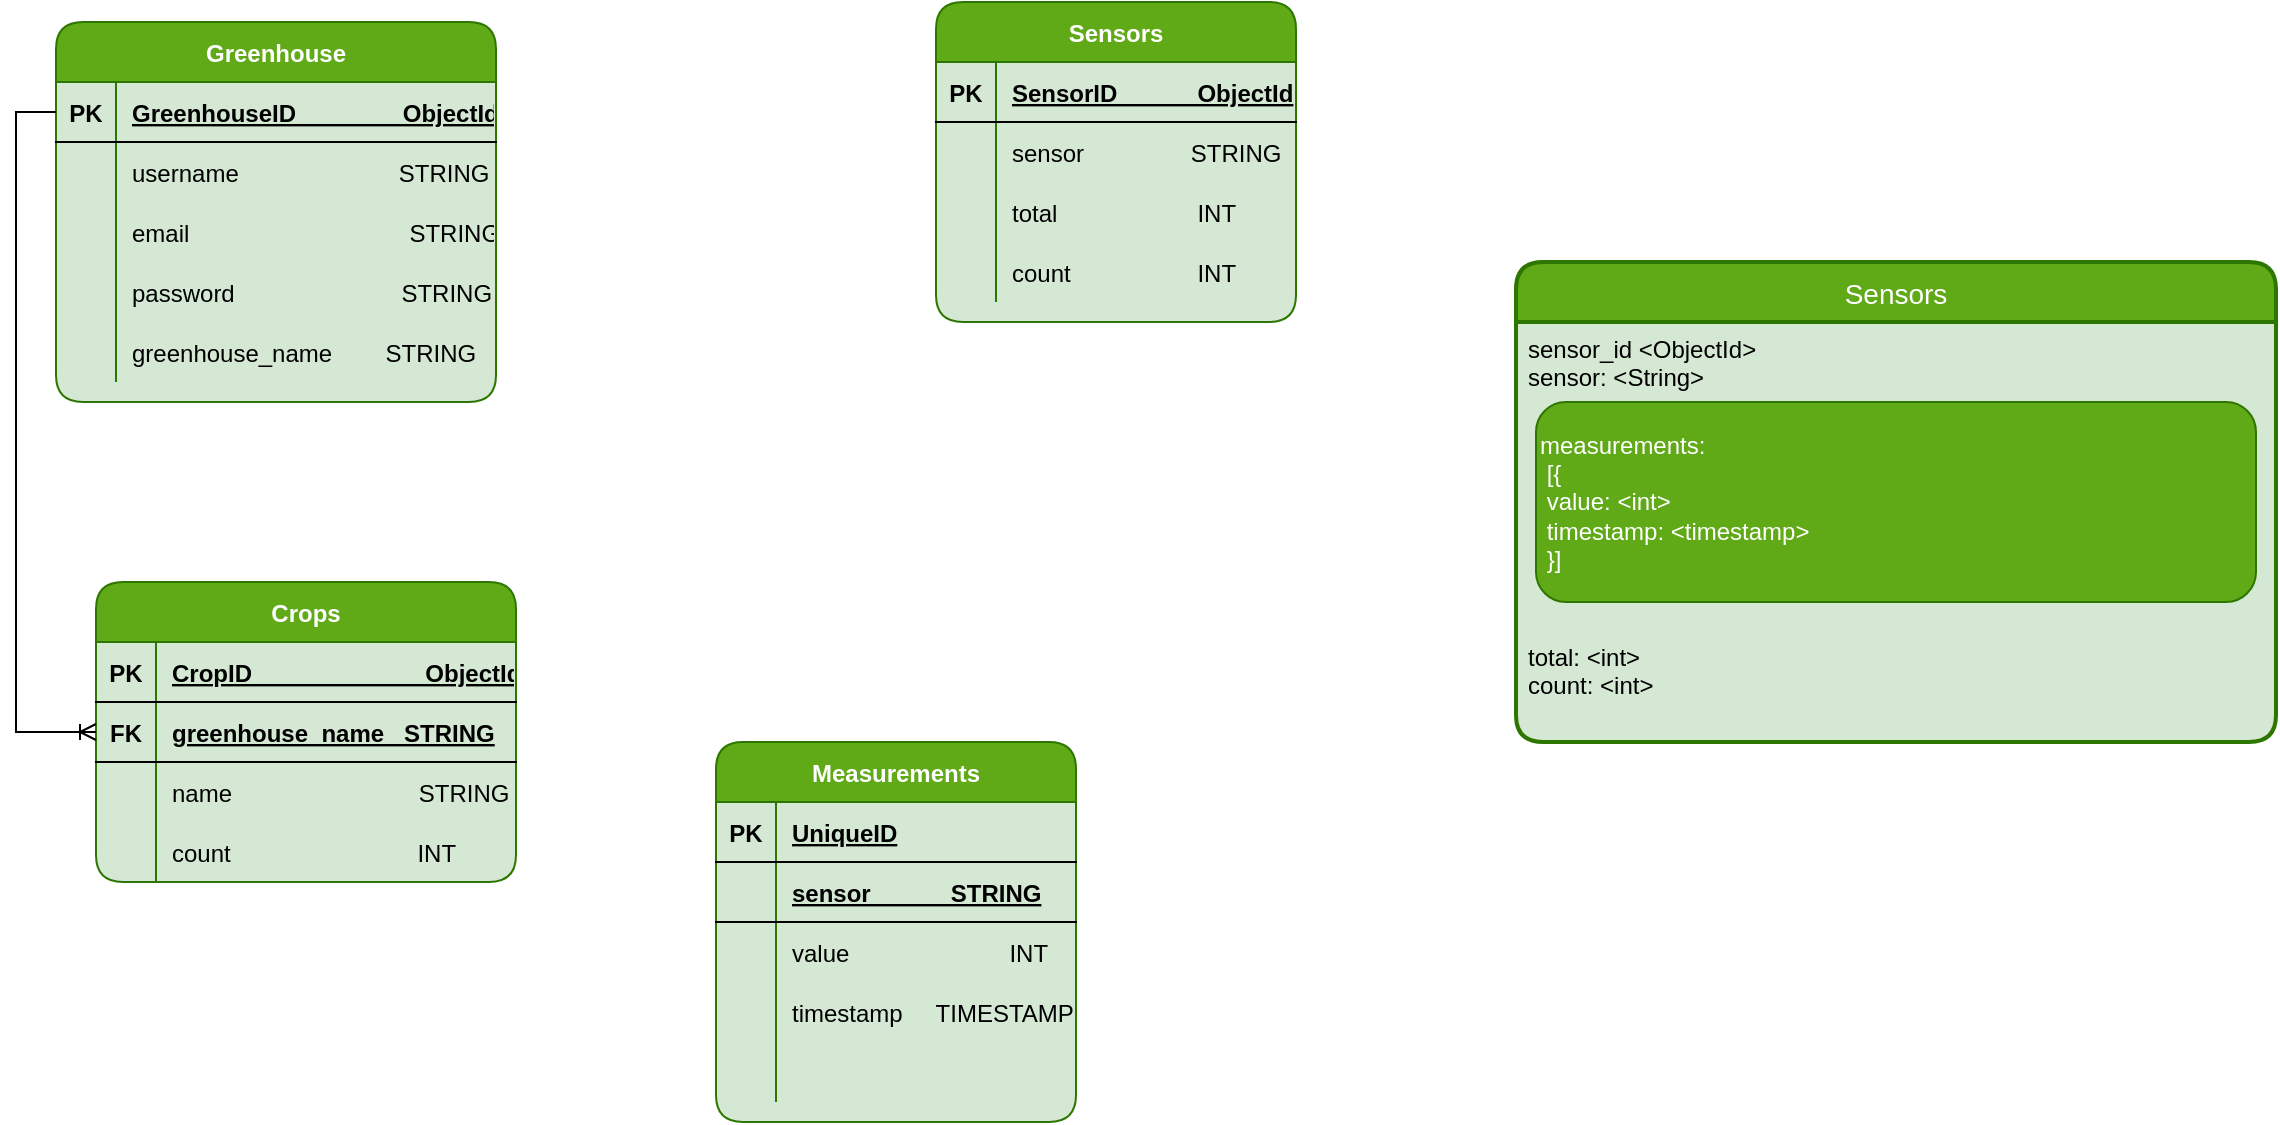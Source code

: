 <mxfile version="14.8.3" type="github">
  <diagram id="R2lEEEUBdFMjLlhIrx00" name="Page-1">
    <mxGraphModel dx="1422" dy="780" grid="1" gridSize="10" guides="1" tooltips="1" connect="1" arrows="1" fold="1" page="1" pageScale="1" pageWidth="850" pageHeight="1100" math="0" shadow="0" extFonts="Permanent Marker^https://fonts.googleapis.com/css?family=Permanent+Marker">
      <root>
        <mxCell id="0" />
        <mxCell id="1" parent="0" />
        <mxCell id="7o4p5aFScfs_D29SADF1-1" value="Sensors" style="swimlane;childLayout=stackLayout;horizontal=1;startSize=30;horizontalStack=0;fontSize=14;fontStyle=0;strokeWidth=2;resizeParent=0;resizeLast=1;shadow=0;dashed=0;align=center;fillColor=#60a917;strokeColor=#2D7600;fontColor=#ffffff;swimlaneFillColor=#D5E8D4;rounded=1;" parent="1" vertex="1">
          <mxGeometry x="800" y="200" width="380" height="240" as="geometry" />
        </mxCell>
        <mxCell id="7o4p5aFScfs_D29SADF1-2" value="sensor_id &lt;ObjectId&gt;&#xa;sensor: &lt;String&gt;&#xa;  &#xa;&#xa;&#xa;&#xa;&#xa;&#xa;&#xa;&#xa;&#xa;total: &lt;int&gt;&#xa;count: &lt;int&gt;" style="align=left;strokeColor=none;fillColor=none;spacingLeft=4;fontSize=12;verticalAlign=top;resizable=0;rotatable=0;part=1;rounded=1;" parent="7o4p5aFScfs_D29SADF1-1" vertex="1">
          <mxGeometry y="30" width="380" height="210" as="geometry" />
        </mxCell>
        <mxCell id="C2yHdCh-QvhLT68nOzRH-1" value="&lt;span style=&quot;white-space: pre&quot;&gt;measurements:&lt;br&gt;&lt;span style=&quot;white-space: pre&quot;&gt; &lt;/span&gt;[{ &lt;/span&gt;&lt;br&gt;&lt;span style=&quot;white-space: pre&quot;&gt; &lt;/span&gt;value: &amp;lt;int&amp;gt;&lt;br&gt;&lt;span&gt;&lt;span style=&quot;white-space: pre&quot;&gt; &lt;/span&gt;timestamp: &amp;lt;timestamp&amp;gt;&lt;br&gt;&lt;span style=&quot;white-space: pre&quot;&gt; &lt;/span&gt;}]&lt;br&gt;&lt;/span&gt;" style="whiteSpace=wrap;html=1;align=left;fillColor=#60a917;strokeColor=#2D7600;fontColor=#ffffff;rounded=1;" parent="1" vertex="1">
          <mxGeometry x="810" y="270" width="360" height="100" as="geometry" />
        </mxCell>
        <mxCell id="nuL81yX658KxnBciQSjK-1" value="Greenhouse" style="shape=table;startSize=30;container=1;collapsible=1;childLayout=tableLayout;fixedRows=1;rowLines=0;fontStyle=1;align=center;resizeLast=1;rounded=1;fillColor=#60a917;strokeColor=#2D7600;fontColor=#ffffff;swimlaneFillColor=#D5E8D4;" parent="1" vertex="1">
          <mxGeometry x="70" y="80" width="220" height="190" as="geometry" />
        </mxCell>
        <mxCell id="nuL81yX658KxnBciQSjK-2" value="" style="shape=partialRectangle;collapsible=0;dropTarget=0;pointerEvents=0;fillColor=none;top=0;left=0;bottom=1;right=0;points=[[0,0.5],[1,0.5]];portConstraint=eastwest;rounded=1;" parent="nuL81yX658KxnBciQSjK-1" vertex="1">
          <mxGeometry y="30" width="220" height="30" as="geometry" />
        </mxCell>
        <mxCell id="nuL81yX658KxnBciQSjK-3" value="PK" style="shape=partialRectangle;connectable=0;fillColor=none;top=0;left=0;bottom=0;right=0;fontStyle=1;overflow=hidden;rounded=1;" parent="nuL81yX658KxnBciQSjK-2" vertex="1">
          <mxGeometry width="30" height="30" as="geometry" />
        </mxCell>
        <mxCell id="nuL81yX658KxnBciQSjK-4" value="GreenhouseID                ObjectId" style="shape=partialRectangle;connectable=0;fillColor=none;top=0;left=0;bottom=0;right=0;align=left;spacingLeft=6;fontStyle=5;overflow=hidden;rounded=1;" parent="nuL81yX658KxnBciQSjK-2" vertex="1">
          <mxGeometry x="30" width="190" height="30" as="geometry" />
        </mxCell>
        <mxCell id="nuL81yX658KxnBciQSjK-5" value="" style="shape=partialRectangle;collapsible=0;dropTarget=0;pointerEvents=0;fillColor=none;top=0;left=0;bottom=0;right=0;points=[[0,0.5],[1,0.5]];portConstraint=eastwest;rounded=1;" parent="nuL81yX658KxnBciQSjK-1" vertex="1">
          <mxGeometry y="60" width="220" height="30" as="geometry" />
        </mxCell>
        <mxCell id="nuL81yX658KxnBciQSjK-6" value="" style="shape=partialRectangle;connectable=0;fillColor=none;top=0;left=0;bottom=0;right=0;editable=1;overflow=hidden;rounded=1;" parent="nuL81yX658KxnBciQSjK-5" vertex="1">
          <mxGeometry width="30" height="30" as="geometry" />
        </mxCell>
        <mxCell id="nuL81yX658KxnBciQSjK-7" value="username                        STRING    " style="shape=partialRectangle;connectable=0;fillColor=none;top=0;left=0;bottom=0;right=0;align=left;spacingLeft=6;overflow=hidden;rounded=1;" parent="nuL81yX658KxnBciQSjK-5" vertex="1">
          <mxGeometry x="30" width="190" height="30" as="geometry" />
        </mxCell>
        <mxCell id="nuL81yX658KxnBciQSjK-8" value="" style="shape=partialRectangle;collapsible=0;dropTarget=0;pointerEvents=0;fillColor=none;top=0;left=0;bottom=0;right=0;points=[[0,0.5],[1,0.5]];portConstraint=eastwest;rounded=1;" parent="nuL81yX658KxnBciQSjK-1" vertex="1">
          <mxGeometry y="90" width="220" height="30" as="geometry" />
        </mxCell>
        <mxCell id="nuL81yX658KxnBciQSjK-9" value="" style="shape=partialRectangle;connectable=0;fillColor=none;top=0;left=0;bottom=0;right=0;editable=1;overflow=hidden;rounded=1;" parent="nuL81yX658KxnBciQSjK-8" vertex="1">
          <mxGeometry width="30" height="30" as="geometry" />
        </mxCell>
        <mxCell id="nuL81yX658KxnBciQSjK-10" value="email                                 STRING" style="shape=partialRectangle;connectable=0;fillColor=none;top=0;left=0;bottom=0;right=0;align=left;spacingLeft=6;overflow=hidden;rounded=1;" parent="nuL81yX658KxnBciQSjK-8" vertex="1">
          <mxGeometry x="30" width="190" height="30" as="geometry" />
        </mxCell>
        <mxCell id="nuL81yX658KxnBciQSjK-11" value="" style="shape=partialRectangle;collapsible=0;dropTarget=0;pointerEvents=0;fillColor=none;top=0;left=0;bottom=0;right=0;points=[[0,0.5],[1,0.5]];portConstraint=eastwest;rounded=1;" parent="nuL81yX658KxnBciQSjK-1" vertex="1">
          <mxGeometry y="120" width="220" height="30" as="geometry" />
        </mxCell>
        <mxCell id="nuL81yX658KxnBciQSjK-12" value="" style="shape=partialRectangle;connectable=0;fillColor=none;top=0;left=0;bottom=0;right=0;editable=1;overflow=hidden;rounded=1;" parent="nuL81yX658KxnBciQSjK-11" vertex="1">
          <mxGeometry width="30" height="30" as="geometry" />
        </mxCell>
        <mxCell id="nuL81yX658KxnBciQSjK-13" value="password                         STRING" style="shape=partialRectangle;connectable=0;fillColor=none;top=0;left=0;bottom=0;right=0;align=left;spacingLeft=6;overflow=hidden;rounded=1;" parent="nuL81yX658KxnBciQSjK-11" vertex="1">
          <mxGeometry x="30" width="190" height="30" as="geometry" />
        </mxCell>
        <mxCell id="nuL81yX658KxnBciQSjK-14" style="shape=partialRectangle;collapsible=0;dropTarget=0;pointerEvents=0;fillColor=none;top=0;left=0;bottom=0;right=0;points=[[0,0.5],[1,0.5]];portConstraint=eastwest;rounded=1;" parent="nuL81yX658KxnBciQSjK-1" vertex="1">
          <mxGeometry y="150" width="220" height="30" as="geometry" />
        </mxCell>
        <mxCell id="nuL81yX658KxnBciQSjK-15" style="shape=partialRectangle;connectable=0;fillColor=none;top=0;left=0;bottom=0;right=0;editable=1;overflow=hidden;rounded=1;" parent="nuL81yX658KxnBciQSjK-14" vertex="1">
          <mxGeometry width="30" height="30" as="geometry" />
        </mxCell>
        <mxCell id="nuL81yX658KxnBciQSjK-16" value="greenhouse_name        STRING" style="shape=partialRectangle;connectable=0;fillColor=none;top=0;left=0;bottom=0;right=0;align=left;spacingLeft=6;overflow=hidden;rounded=1;" parent="nuL81yX658KxnBciQSjK-14" vertex="1">
          <mxGeometry x="30" width="190" height="30" as="geometry" />
        </mxCell>
        <mxCell id="nuL81yX658KxnBciQSjK-20" value="Crops" style="shape=table;startSize=30;container=1;collapsible=1;childLayout=tableLayout;fixedRows=1;rowLines=0;fontStyle=1;align=center;resizeLast=1;rounded=1;fillColor=#60a917;strokeColor=#2D7600;fontColor=#ffffff;swimlaneFillColor=#D5E8D4;" parent="1" vertex="1">
          <mxGeometry x="90" y="360" width="210" height="150" as="geometry" />
        </mxCell>
        <mxCell id="nuL81yX658KxnBciQSjK-21" value="" style="shape=partialRectangle;collapsible=0;dropTarget=0;pointerEvents=0;fillColor=none;top=0;left=0;bottom=1;right=0;points=[[0,0.5],[1,0.5]];portConstraint=eastwest;" parent="nuL81yX658KxnBciQSjK-20" vertex="1">
          <mxGeometry y="30" width="210" height="30" as="geometry" />
        </mxCell>
        <mxCell id="nuL81yX658KxnBciQSjK-22" value="PK" style="shape=partialRectangle;connectable=0;fillColor=none;top=0;left=0;bottom=0;right=0;fontStyle=1;overflow=hidden;" parent="nuL81yX658KxnBciQSjK-21" vertex="1">
          <mxGeometry width="30" height="30" as="geometry" />
        </mxCell>
        <mxCell id="nuL81yX658KxnBciQSjK-23" value="CropID                          ObjectId" style="shape=partialRectangle;connectable=0;fillColor=none;top=0;left=0;bottom=0;right=0;align=left;spacingLeft=6;fontStyle=5;overflow=hidden;" parent="nuL81yX658KxnBciQSjK-21" vertex="1">
          <mxGeometry x="30" width="180" height="30" as="geometry" />
        </mxCell>
        <mxCell id="nuL81yX658KxnBciQSjK-33" style="shape=partialRectangle;collapsible=0;dropTarget=0;pointerEvents=0;fillColor=none;top=0;left=0;bottom=1;right=0;points=[[0,0.5],[1,0.5]];portConstraint=eastwest;" parent="nuL81yX658KxnBciQSjK-20" vertex="1">
          <mxGeometry y="60" width="210" height="30" as="geometry" />
        </mxCell>
        <mxCell id="nuL81yX658KxnBciQSjK-34" value="FK" style="shape=partialRectangle;connectable=0;fillColor=none;top=0;left=0;bottom=0;right=0;fontStyle=1;overflow=hidden;" parent="nuL81yX658KxnBciQSjK-33" vertex="1">
          <mxGeometry width="30" height="30" as="geometry" />
        </mxCell>
        <mxCell id="nuL81yX658KxnBciQSjK-35" value="greenhouse_name   STRING" style="shape=partialRectangle;connectable=0;fillColor=none;top=0;left=0;bottom=0;right=0;align=left;spacingLeft=6;fontStyle=5;overflow=hidden;" parent="nuL81yX658KxnBciQSjK-33" vertex="1">
          <mxGeometry x="30" width="180" height="30" as="geometry" />
        </mxCell>
        <mxCell id="nuL81yX658KxnBciQSjK-24" value="" style="shape=partialRectangle;collapsible=0;dropTarget=0;pointerEvents=0;fillColor=none;top=0;left=0;bottom=0;right=0;points=[[0,0.5],[1,0.5]];portConstraint=eastwest;" parent="nuL81yX658KxnBciQSjK-20" vertex="1">
          <mxGeometry y="90" width="210" height="30" as="geometry" />
        </mxCell>
        <mxCell id="nuL81yX658KxnBciQSjK-25" value="" style="shape=partialRectangle;connectable=0;fillColor=none;top=0;left=0;bottom=0;right=0;editable=1;overflow=hidden;" parent="nuL81yX658KxnBciQSjK-24" vertex="1">
          <mxGeometry width="30" height="30" as="geometry" />
        </mxCell>
        <mxCell id="nuL81yX658KxnBciQSjK-26" value="name                            STRING" style="shape=partialRectangle;connectable=0;fillColor=none;top=0;left=0;bottom=0;right=0;align=left;spacingLeft=6;overflow=hidden;" parent="nuL81yX658KxnBciQSjK-24" vertex="1">
          <mxGeometry x="30" width="180" height="30" as="geometry" />
        </mxCell>
        <mxCell id="nuL81yX658KxnBciQSjK-27" value="" style="shape=partialRectangle;collapsible=0;dropTarget=0;pointerEvents=0;fillColor=none;top=0;left=0;bottom=0;right=0;points=[[0,0.5],[1,0.5]];portConstraint=eastwest;" parent="nuL81yX658KxnBciQSjK-20" vertex="1">
          <mxGeometry y="120" width="210" height="30" as="geometry" />
        </mxCell>
        <mxCell id="nuL81yX658KxnBciQSjK-28" value="" style="shape=partialRectangle;connectable=0;fillColor=none;top=0;left=0;bottom=0;right=0;editable=1;overflow=hidden;" parent="nuL81yX658KxnBciQSjK-27" vertex="1">
          <mxGeometry width="30" height="30" as="geometry" />
        </mxCell>
        <mxCell id="nuL81yX658KxnBciQSjK-29" value="count                            INT" style="shape=partialRectangle;connectable=0;fillColor=none;top=0;left=0;bottom=0;right=0;align=left;spacingLeft=6;overflow=hidden;" parent="nuL81yX658KxnBciQSjK-27" vertex="1">
          <mxGeometry x="30" width="180" height="30" as="geometry" />
        </mxCell>
        <mxCell id="nuL81yX658KxnBciQSjK-39" style="edgeStyle=orthogonalEdgeStyle;rounded=0;orthogonalLoop=1;jettySize=auto;html=1;exitX=0;exitY=0.5;exitDx=0;exitDy=0;entryX=0;entryY=0.5;entryDx=0;entryDy=0;endArrow=ERoneToMany;endFill=0;" parent="1" source="nuL81yX658KxnBciQSjK-2" target="nuL81yX658KxnBciQSjK-33" edge="1">
          <mxGeometry relative="1" as="geometry" />
        </mxCell>
        <mxCell id="nuL81yX658KxnBciQSjK-40" value="Sensors" style="shape=table;startSize=30;container=1;collapsible=1;childLayout=tableLayout;fixedRows=1;rowLines=0;fontStyle=1;align=center;resizeLast=1;rounded=1;fillColor=#60a917;strokeColor=#2D7600;fontColor=#ffffff;swimlaneFillColor=#D5E8D4;" parent="1" vertex="1">
          <mxGeometry x="510" y="70" width="180" height="160" as="geometry" />
        </mxCell>
        <mxCell id="nuL81yX658KxnBciQSjK-41" value="" style="shape=partialRectangle;collapsible=0;dropTarget=0;pointerEvents=0;fillColor=none;top=0;left=0;bottom=1;right=0;points=[[0,0.5],[1,0.5]];portConstraint=eastwest;" parent="nuL81yX658KxnBciQSjK-40" vertex="1">
          <mxGeometry y="30" width="180" height="30" as="geometry" />
        </mxCell>
        <mxCell id="nuL81yX658KxnBciQSjK-42" value="PK" style="shape=partialRectangle;connectable=0;fillColor=none;top=0;left=0;bottom=0;right=0;fontStyle=1;overflow=hidden;" parent="nuL81yX658KxnBciQSjK-41" vertex="1">
          <mxGeometry width="30" height="30" as="geometry" />
        </mxCell>
        <mxCell id="nuL81yX658KxnBciQSjK-43" value="SensorID            ObjectId" style="shape=partialRectangle;connectable=0;fillColor=none;top=0;left=0;bottom=0;right=0;align=left;spacingLeft=6;fontStyle=5;overflow=hidden;" parent="nuL81yX658KxnBciQSjK-41" vertex="1">
          <mxGeometry x="30" width="150" height="30" as="geometry" />
        </mxCell>
        <mxCell id="nuL81yX658KxnBciQSjK-44" value="" style="shape=partialRectangle;collapsible=0;dropTarget=0;pointerEvents=0;fillColor=none;top=0;left=0;bottom=0;right=0;points=[[0,0.5],[1,0.5]];portConstraint=eastwest;" parent="nuL81yX658KxnBciQSjK-40" vertex="1">
          <mxGeometry y="60" width="180" height="30" as="geometry" />
        </mxCell>
        <mxCell id="nuL81yX658KxnBciQSjK-45" value="" style="shape=partialRectangle;connectable=0;fillColor=none;top=0;left=0;bottom=0;right=0;editable=1;overflow=hidden;" parent="nuL81yX658KxnBciQSjK-44" vertex="1">
          <mxGeometry width="30" height="30" as="geometry" />
        </mxCell>
        <mxCell id="nuL81yX658KxnBciQSjK-46" value="sensor                STRING" style="shape=partialRectangle;connectable=0;fillColor=none;top=0;left=0;bottom=0;right=0;align=left;spacingLeft=6;overflow=hidden;" parent="nuL81yX658KxnBciQSjK-44" vertex="1">
          <mxGeometry x="30" width="150" height="30" as="geometry" />
        </mxCell>
        <mxCell id="nuL81yX658KxnBciQSjK-47" value="" style="shape=partialRectangle;collapsible=0;dropTarget=0;pointerEvents=0;fillColor=none;top=0;left=0;bottom=0;right=0;points=[[0,0.5],[1,0.5]];portConstraint=eastwest;" parent="nuL81yX658KxnBciQSjK-40" vertex="1">
          <mxGeometry y="90" width="180" height="30" as="geometry" />
        </mxCell>
        <mxCell id="nuL81yX658KxnBciQSjK-48" value="" style="shape=partialRectangle;connectable=0;fillColor=none;top=0;left=0;bottom=0;right=0;editable=1;overflow=hidden;" parent="nuL81yX658KxnBciQSjK-47" vertex="1">
          <mxGeometry width="30" height="30" as="geometry" />
        </mxCell>
        <mxCell id="nuL81yX658KxnBciQSjK-49" value="total                     INT" style="shape=partialRectangle;connectable=0;fillColor=none;top=0;left=0;bottom=0;right=0;align=left;spacingLeft=6;overflow=hidden;" parent="nuL81yX658KxnBciQSjK-47" vertex="1">
          <mxGeometry x="30" width="150" height="30" as="geometry" />
        </mxCell>
        <mxCell id="nuL81yX658KxnBciQSjK-50" value="" style="shape=partialRectangle;collapsible=0;dropTarget=0;pointerEvents=0;fillColor=none;top=0;left=0;bottom=0;right=0;points=[[0,0.5],[1,0.5]];portConstraint=eastwest;" parent="nuL81yX658KxnBciQSjK-40" vertex="1">
          <mxGeometry y="120" width="180" height="30" as="geometry" />
        </mxCell>
        <mxCell id="nuL81yX658KxnBciQSjK-51" value="" style="shape=partialRectangle;connectable=0;fillColor=none;top=0;left=0;bottom=0;right=0;editable=1;overflow=hidden;" parent="nuL81yX658KxnBciQSjK-50" vertex="1">
          <mxGeometry width="30" height="30" as="geometry" />
        </mxCell>
        <mxCell id="nuL81yX658KxnBciQSjK-52" value="count                   INT" style="shape=partialRectangle;connectable=0;fillColor=none;top=0;left=0;bottom=0;right=0;align=left;spacingLeft=6;overflow=hidden;" parent="nuL81yX658KxnBciQSjK-50" vertex="1">
          <mxGeometry x="30" width="150" height="30" as="geometry" />
        </mxCell>
        <mxCell id="nuL81yX658KxnBciQSjK-66" value="Measurements" style="shape=table;startSize=30;container=1;collapsible=1;childLayout=tableLayout;fixedRows=1;rowLines=0;fontStyle=1;align=center;resizeLast=1;rounded=1;fillColor=#60a917;strokeColor=#2D7600;fontColor=#ffffff;swimlaneFillColor=#D5E8D4;" parent="1" vertex="1">
          <mxGeometry x="400" y="440" width="180" height="190" as="geometry" />
        </mxCell>
        <mxCell id="nuL81yX658KxnBciQSjK-67" value="" style="shape=partialRectangle;collapsible=0;dropTarget=0;pointerEvents=0;fillColor=none;top=0;left=0;bottom=1;right=0;points=[[0,0.5],[1,0.5]];portConstraint=eastwest;" parent="nuL81yX658KxnBciQSjK-66" vertex="1">
          <mxGeometry y="30" width="180" height="30" as="geometry" />
        </mxCell>
        <mxCell id="nuL81yX658KxnBciQSjK-68" value="PK" style="shape=partialRectangle;connectable=0;fillColor=none;top=0;left=0;bottom=0;right=0;fontStyle=1;overflow=hidden;" parent="nuL81yX658KxnBciQSjK-67" vertex="1">
          <mxGeometry width="30" height="30" as="geometry" />
        </mxCell>
        <mxCell id="nuL81yX658KxnBciQSjK-69" value="UniqueID" style="shape=partialRectangle;connectable=0;fillColor=none;top=0;left=0;bottom=0;right=0;align=left;spacingLeft=6;fontStyle=5;overflow=hidden;" parent="nuL81yX658KxnBciQSjK-67" vertex="1">
          <mxGeometry x="30" width="150" height="30" as="geometry" />
        </mxCell>
        <mxCell id="ZZWweAKgDqVoI8VaQZln-1" style="shape=partialRectangle;collapsible=0;dropTarget=0;pointerEvents=0;fillColor=none;top=0;left=0;bottom=1;right=0;points=[[0,0.5],[1,0.5]];portConstraint=eastwest;" vertex="1" parent="nuL81yX658KxnBciQSjK-66">
          <mxGeometry y="60" width="180" height="30" as="geometry" />
        </mxCell>
        <mxCell id="ZZWweAKgDqVoI8VaQZln-2" style="shape=partialRectangle;connectable=0;fillColor=none;top=0;left=0;bottom=0;right=0;fontStyle=1;overflow=hidden;" vertex="1" parent="ZZWweAKgDqVoI8VaQZln-1">
          <mxGeometry width="30" height="30" as="geometry" />
        </mxCell>
        <mxCell id="ZZWweAKgDqVoI8VaQZln-3" value="sensor            STRING" style="shape=partialRectangle;connectable=0;fillColor=none;top=0;left=0;bottom=0;right=0;align=left;spacingLeft=6;fontStyle=5;overflow=hidden;" vertex="1" parent="ZZWweAKgDqVoI8VaQZln-1">
          <mxGeometry x="30" width="150" height="30" as="geometry" />
        </mxCell>
        <mxCell id="nuL81yX658KxnBciQSjK-70" value="" style="shape=partialRectangle;collapsible=0;dropTarget=0;pointerEvents=0;fillColor=none;top=0;left=0;bottom=0;right=0;points=[[0,0.5],[1,0.5]];portConstraint=eastwest;" parent="nuL81yX658KxnBciQSjK-66" vertex="1">
          <mxGeometry y="90" width="180" height="30" as="geometry" />
        </mxCell>
        <mxCell id="nuL81yX658KxnBciQSjK-71" value="" style="shape=partialRectangle;connectable=0;fillColor=none;top=0;left=0;bottom=0;right=0;editable=1;overflow=hidden;" parent="nuL81yX658KxnBciQSjK-70" vertex="1">
          <mxGeometry width="30" height="30" as="geometry" />
        </mxCell>
        <mxCell id="nuL81yX658KxnBciQSjK-72" value="value                        INT" style="shape=partialRectangle;connectable=0;fillColor=none;top=0;left=0;bottom=0;right=0;align=left;spacingLeft=6;overflow=hidden;" parent="nuL81yX658KxnBciQSjK-70" vertex="1">
          <mxGeometry x="30" width="150" height="30" as="geometry" />
        </mxCell>
        <mxCell id="nuL81yX658KxnBciQSjK-73" value="" style="shape=partialRectangle;collapsible=0;dropTarget=0;pointerEvents=0;fillColor=none;top=0;left=0;bottom=0;right=0;points=[[0,0.5],[1,0.5]];portConstraint=eastwest;" parent="nuL81yX658KxnBciQSjK-66" vertex="1">
          <mxGeometry y="120" width="180" height="30" as="geometry" />
        </mxCell>
        <mxCell id="nuL81yX658KxnBciQSjK-74" value="" style="shape=partialRectangle;connectable=0;fillColor=none;top=0;left=0;bottom=0;right=0;editable=1;overflow=hidden;" parent="nuL81yX658KxnBciQSjK-73" vertex="1">
          <mxGeometry width="30" height="30" as="geometry" />
        </mxCell>
        <mxCell id="nuL81yX658KxnBciQSjK-75" value="timestamp     TIMESTAMP" style="shape=partialRectangle;connectable=0;fillColor=none;top=0;left=0;bottom=0;right=0;align=left;spacingLeft=6;overflow=hidden;" parent="nuL81yX658KxnBciQSjK-73" vertex="1">
          <mxGeometry x="30" width="150" height="30" as="geometry" />
        </mxCell>
        <mxCell id="nuL81yX658KxnBciQSjK-76" value="" style="shape=partialRectangle;collapsible=0;dropTarget=0;pointerEvents=0;fillColor=none;top=0;left=0;bottom=0;right=0;points=[[0,0.5],[1,0.5]];portConstraint=eastwest;" parent="nuL81yX658KxnBciQSjK-66" vertex="1">
          <mxGeometry y="150" width="180" height="30" as="geometry" />
        </mxCell>
        <mxCell id="nuL81yX658KxnBciQSjK-77" value="" style="shape=partialRectangle;connectable=0;fillColor=none;top=0;left=0;bottom=0;right=0;editable=1;overflow=hidden;" parent="nuL81yX658KxnBciQSjK-76" vertex="1">
          <mxGeometry width="30" height="30" as="geometry" />
        </mxCell>
        <mxCell id="nuL81yX658KxnBciQSjK-78" value="" style="shape=partialRectangle;connectable=0;fillColor=none;top=0;left=0;bottom=0;right=0;align=left;spacingLeft=6;overflow=hidden;" parent="nuL81yX658KxnBciQSjK-76" vertex="1">
          <mxGeometry x="30" width="150" height="30" as="geometry" />
        </mxCell>
      </root>
    </mxGraphModel>
  </diagram>
</mxfile>
